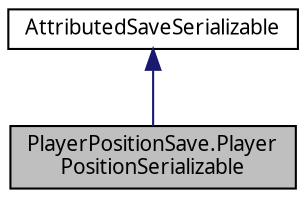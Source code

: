 digraph "PlayerPositionSave.PlayerPositionSerializable"
{
 // LATEX_PDF_SIZE
  edge [fontname="Calibrii",fontsize="10",labelfontname="Calibrii",labelfontsize="10"];
  node [fontname="Calibrii",fontsize="10",shape=record];
  Node1 [label="PlayerPositionSave.Player\lPositionSerializable",height=0.2,width=0.4,color="black", fillcolor="grey75", style="filled", fontcolor="black",tooltip=" "];
  Node2 -> Node1 [dir="back",color="midnightblue",fontsize="10",style="solid",fontname="Calibrii"];
  Node2 [label="AttributedSaveSerializable",height=0.2,width=0.4,color="black", fillcolor="white", style="filled",tooltip=" "];
}
